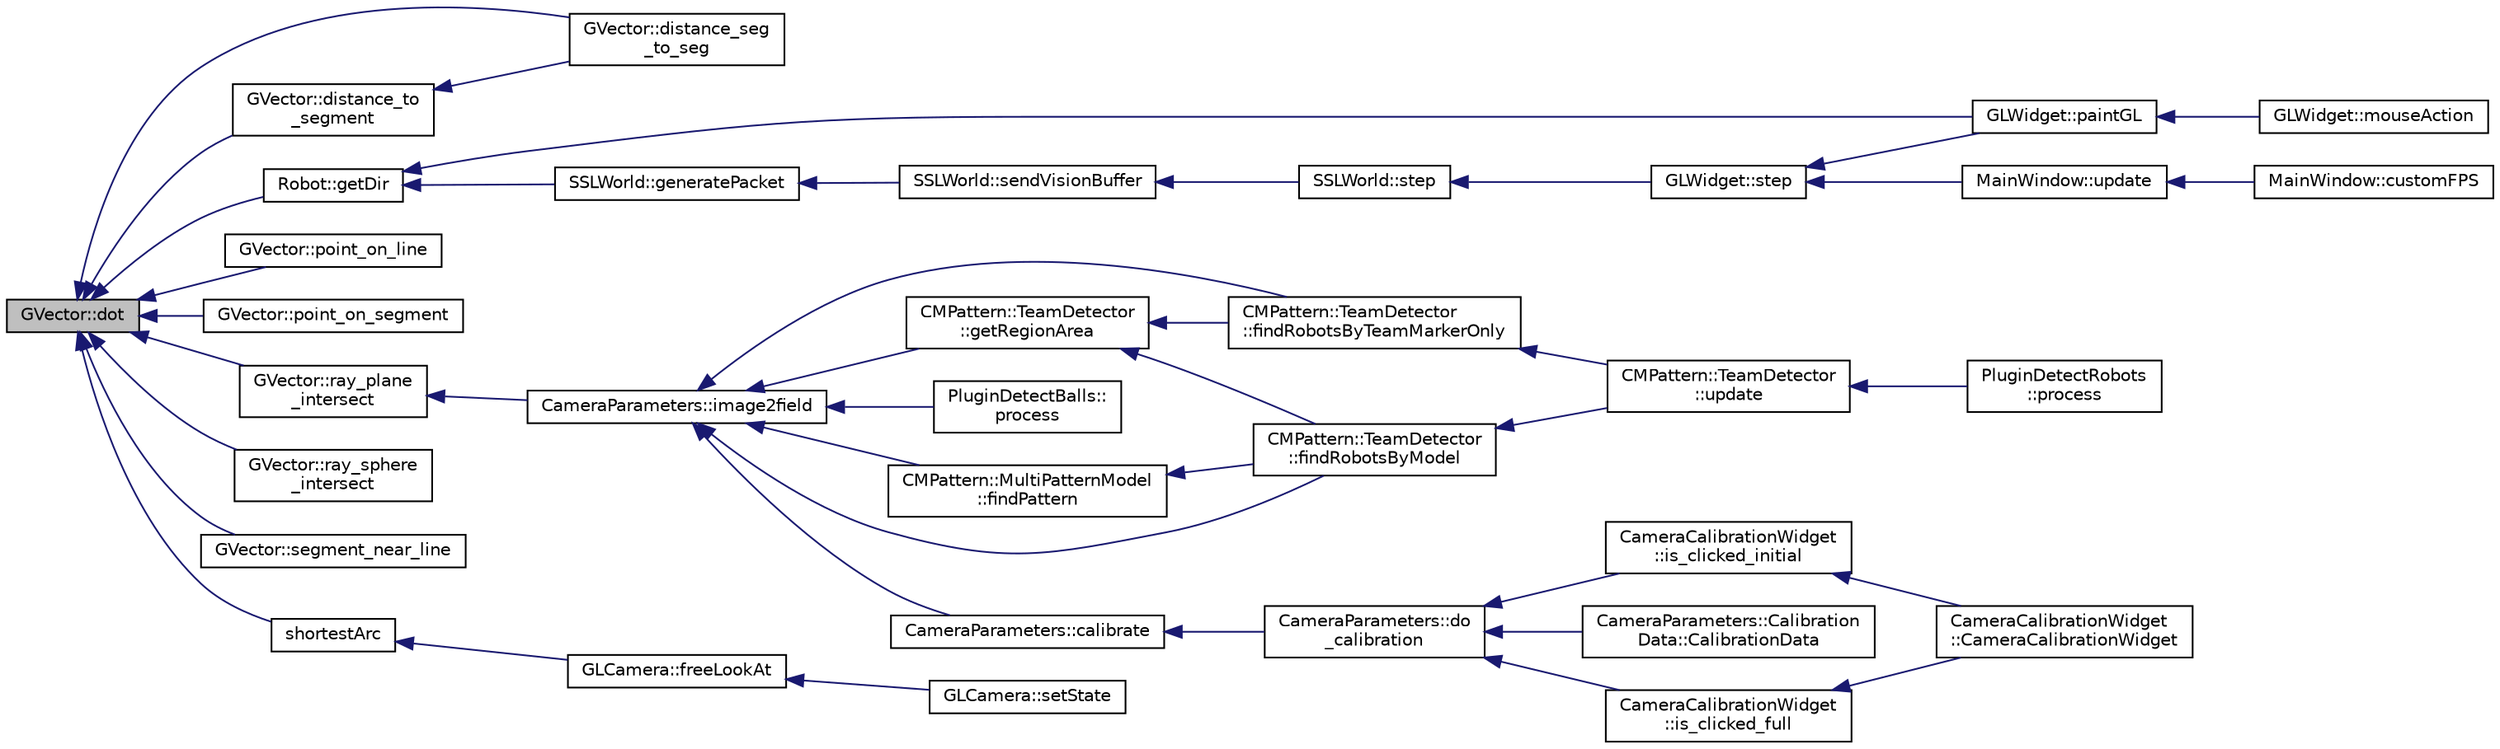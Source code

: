 digraph "GVector::dot"
{
 // INTERACTIVE_SVG=YES
  edge [fontname="Helvetica",fontsize="10",labelfontname="Helvetica",labelfontsize="10"];
  node [fontname="Helvetica",fontsize="10",shape=record];
  rankdir="LR";
  Node1 [label="GVector::dot",height=0.2,width=0.4,color="black", fillcolor="grey75", style="filled", fontcolor="black"];
  Node1 -> Node2 [dir="back",color="midnightblue",fontsize="10",style="solid",fontname="Helvetica"];
  Node2 [label="GVector::distance_seg\l_to_seg",height=0.2,width=0.4,color="black", fillcolor="white", style="filled",URL="$d5/da9/namespace_g_vector.html#a676aa720929d7ed66ff78fcdd2b61fae"];
  Node1 -> Node3 [dir="back",color="midnightblue",fontsize="10",style="solid",fontname="Helvetica"];
  Node3 [label="GVector::distance_to\l_segment",height=0.2,width=0.4,color="black", fillcolor="white", style="filled",URL="$d5/da9/namespace_g_vector.html#ac164c009f9896a6518aced24fdff7be0"];
  Node3 -> Node2 [dir="back",color="midnightblue",fontsize="10",style="solid",fontname="Helvetica"];
  Node1 -> Node4 [dir="back",color="midnightblue",fontsize="10",style="solid",fontname="Helvetica"];
  Node4 [label="Robot::getDir",height=0.2,width=0.4,color="black", fillcolor="white", style="filled",URL="$d4/d84/class_robot.html#a1a8ecf92078b20c3ec8493f25a08e54e"];
  Node4 -> Node5 [dir="back",color="midnightblue",fontsize="10",style="solid",fontname="Helvetica"];
  Node5 [label="SSLWorld::generatePacket",height=0.2,width=0.4,color="black", fillcolor="white", style="filled",URL="$d9/d7f/class_s_s_l_world.html#a7c2c8355c0fcb5a54a8829629145377e"];
  Node5 -> Node6 [dir="back",color="midnightblue",fontsize="10",style="solid",fontname="Helvetica"];
  Node6 [label="SSLWorld::sendVisionBuffer",height=0.2,width=0.4,color="black", fillcolor="white", style="filled",URL="$d9/d7f/class_s_s_l_world.html#ac33c379ea009095ee408f55a8e0693f5"];
  Node6 -> Node7 [dir="back",color="midnightblue",fontsize="10",style="solid",fontname="Helvetica"];
  Node7 [label="SSLWorld::step",height=0.2,width=0.4,color="black", fillcolor="white", style="filled",URL="$d9/d7f/class_s_s_l_world.html#a19a89ea3cdc5eeb4176ee4f44c3d1328"];
  Node7 -> Node8 [dir="back",color="midnightblue",fontsize="10",style="solid",fontname="Helvetica"];
  Node8 [label="GLWidget::step",height=0.2,width=0.4,color="black", fillcolor="white", style="filled",URL="$da/d10/class_g_l_widget.html#a655d413639cb45a511baec4d3d4b723c"];
  Node8 -> Node9 [dir="back",color="midnightblue",fontsize="10",style="solid",fontname="Helvetica"];
  Node9 [label="GLWidget::paintGL",height=0.2,width=0.4,color="black", fillcolor="white", style="filled",URL="$da/d10/class_g_l_widget.html#a640b5570cb2b37724fd5b58a77339c5e"];
  Node9 -> Node10 [dir="back",color="midnightblue",fontsize="10",style="solid",fontname="Helvetica"];
  Node10 [label="GLWidget::mouseAction",height=0.2,width=0.4,color="black", fillcolor="white", style="filled",URL="$da/d10/class_g_l_widget.html#ac38cb02e557b2f553c83bb49f26eb50d"];
  Node8 -> Node11 [dir="back",color="midnightblue",fontsize="10",style="solid",fontname="Helvetica"];
  Node11 [label="MainWindow::update",height=0.2,width=0.4,color="black", fillcolor="white", style="filled",URL="$d9/dc6/class_main_window.html#a128f71880d4b9683149023fc46fcc9f8"];
  Node11 -> Node12 [dir="back",color="midnightblue",fontsize="10",style="solid",fontname="Helvetica"];
  Node12 [label="MainWindow::customFPS",height=0.2,width=0.4,color="black", fillcolor="white", style="filled",URL="$d9/dc6/class_main_window.html#a54b84786850165c4e5466bc2e4097810"];
  Node4 -> Node9 [dir="back",color="midnightblue",fontsize="10",style="solid",fontname="Helvetica"];
  Node1 -> Node13 [dir="back",color="midnightblue",fontsize="10",style="solid",fontname="Helvetica"];
  Node13 [label="GVector::point_on_line",height=0.2,width=0.4,color="black", fillcolor="white", style="filled",URL="$d5/da9/namespace_g_vector.html#a8a71f6b25c2c2c336a541673024afc44"];
  Node1 -> Node14 [dir="back",color="midnightblue",fontsize="10",style="solid",fontname="Helvetica"];
  Node14 [label="GVector::point_on_segment",height=0.2,width=0.4,color="black", fillcolor="white", style="filled",URL="$d5/da9/namespace_g_vector.html#a48c51ced28257d32c3fab5f7ffc4f95e"];
  Node1 -> Node15 [dir="back",color="midnightblue",fontsize="10",style="solid",fontname="Helvetica"];
  Node15 [label="GVector::ray_plane\l_intersect",height=0.2,width=0.4,color="black", fillcolor="white", style="filled",URL="$d5/da9/namespace_g_vector.html#aa796fc83cf89f0f82f883806760de343"];
  Node15 -> Node16 [dir="back",color="midnightblue",fontsize="10",style="solid",fontname="Helvetica"];
  Node16 [label="CameraParameters::image2field",height=0.2,width=0.4,color="black", fillcolor="white", style="filled",URL="$d7/df2/class_camera_parameters.html#a11bfa7943e4fc90e3c798804eb28ea14"];
  Node16 -> Node17 [dir="back",color="midnightblue",fontsize="10",style="solid",fontname="Helvetica"];
  Node17 [label="CameraParameters::calibrate",height=0.2,width=0.4,color="black", fillcolor="white", style="filled",URL="$d7/df2/class_camera_parameters.html#a28286392a58b959438648e150d1b83b9"];
  Node17 -> Node18 [dir="back",color="midnightblue",fontsize="10",style="solid",fontname="Helvetica"];
  Node18 [label="CameraParameters::do\l_calibration",height=0.2,width=0.4,color="black", fillcolor="white", style="filled",URL="$d7/df2/class_camera_parameters.html#a244bd64783acb2c4021f168321cc8e8b"];
  Node18 -> Node19 [dir="back",color="midnightblue",fontsize="10",style="solid",fontname="Helvetica"];
  Node19 [label="CameraParameters::Calibration\lData::CalibrationData",height=0.2,width=0.4,color="black", fillcolor="white", style="filled",URL="$d7/d34/class_camera_parameters_1_1_calibration_data.html#ac94036112ff17acd4a54394887f0f38a"];
  Node18 -> Node20 [dir="back",color="midnightblue",fontsize="10",style="solid",fontname="Helvetica"];
  Node20 [label="CameraCalibrationWidget\l::is_clicked_full",height=0.2,width=0.4,color="black", fillcolor="white", style="filled",URL="$dd/dc1/class_camera_calibration_widget.html#a1f276e8981eb6509d29b950f2d984f2a"];
  Node20 -> Node21 [dir="back",color="midnightblue",fontsize="10",style="solid",fontname="Helvetica"];
  Node21 [label="CameraCalibrationWidget\l::CameraCalibrationWidget",height=0.2,width=0.4,color="black", fillcolor="white", style="filled",URL="$dd/dc1/class_camera_calibration_widget.html#a2b31fac70642ae332911579bf6717a4b"];
  Node18 -> Node22 [dir="back",color="midnightblue",fontsize="10",style="solid",fontname="Helvetica"];
  Node22 [label="CameraCalibrationWidget\l::is_clicked_initial",height=0.2,width=0.4,color="black", fillcolor="white", style="filled",URL="$dd/dc1/class_camera_calibration_widget.html#a534a101bfcaf0bb2d7b3d285e34e3d06"];
  Node22 -> Node21 [dir="back",color="midnightblue",fontsize="10",style="solid",fontname="Helvetica"];
  Node16 -> Node23 [dir="back",color="midnightblue",fontsize="10",style="solid",fontname="Helvetica"];
  Node23 [label="CMPattern::MultiPatternModel\l::findPattern",height=0.2,width=0.4,color="black", fillcolor="white", style="filled",URL="$d1/d49/class_c_m_pattern_1_1_multi_pattern_model.html#a0b47859cd9d7ad16ebe9bde1000601d2"];
  Node23 -> Node24 [dir="back",color="midnightblue",fontsize="10",style="solid",fontname="Helvetica"];
  Node24 [label="CMPattern::TeamDetector\l::findRobotsByModel",height=0.2,width=0.4,color="black", fillcolor="white", style="filled",URL="$d2/dbb/class_c_m_pattern_1_1_team_detector.html#ab2d57214fd03aaf6e5e70c5a1af64e01"];
  Node24 -> Node25 [dir="back",color="midnightblue",fontsize="10",style="solid",fontname="Helvetica"];
  Node25 [label="CMPattern::TeamDetector\l::update",height=0.2,width=0.4,color="black", fillcolor="white", style="filled",URL="$d2/dbb/class_c_m_pattern_1_1_team_detector.html#a37658e3a0620aa89360f0e5ffb1b8259"];
  Node25 -> Node26 [dir="back",color="midnightblue",fontsize="10",style="solid",fontname="Helvetica"];
  Node26 [label="PluginDetectRobots\l::process",height=0.2,width=0.4,color="black", fillcolor="white", style="filled",URL="$de/d27/class_plugin_detect_robots.html#adcea998497d6d8c3de23ec75f993d3dc"];
  Node16 -> Node24 [dir="back",color="midnightblue",fontsize="10",style="solid",fontname="Helvetica"];
  Node16 -> Node27 [dir="back",color="midnightblue",fontsize="10",style="solid",fontname="Helvetica"];
  Node27 [label="CMPattern::TeamDetector\l::findRobotsByTeamMarkerOnly",height=0.2,width=0.4,color="black", fillcolor="white", style="filled",URL="$d2/dbb/class_c_m_pattern_1_1_team_detector.html#a6b7f0f921dc9bafbee97d052e0377f5e"];
  Node27 -> Node25 [dir="back",color="midnightblue",fontsize="10",style="solid",fontname="Helvetica"];
  Node16 -> Node28 [dir="back",color="midnightblue",fontsize="10",style="solid",fontname="Helvetica"];
  Node28 [label="CMPattern::TeamDetector\l::getRegionArea",height=0.2,width=0.4,color="black", fillcolor="white", style="filled",URL="$d2/dbb/class_c_m_pattern_1_1_team_detector.html#a0cd950027b8af9062aefdf1c0479f0fb"];
  Node28 -> Node24 [dir="back",color="midnightblue",fontsize="10",style="solid",fontname="Helvetica"];
  Node28 -> Node27 [dir="back",color="midnightblue",fontsize="10",style="solid",fontname="Helvetica"];
  Node16 -> Node29 [dir="back",color="midnightblue",fontsize="10",style="solid",fontname="Helvetica"];
  Node29 [label="PluginDetectBalls::\lprocess",height=0.2,width=0.4,color="black", fillcolor="white", style="filled",URL="$da/d5c/class_plugin_detect_balls.html#aedc36534989a26c68205855352f3e1d4"];
  Node1 -> Node30 [dir="back",color="midnightblue",fontsize="10",style="solid",fontname="Helvetica"];
  Node30 [label="GVector::ray_sphere\l_intersect",height=0.2,width=0.4,color="black", fillcolor="white", style="filled",URL="$d5/da9/namespace_g_vector.html#afe81865f688bc50b90f01bc06c1db0d7"];
  Node1 -> Node31 [dir="back",color="midnightblue",fontsize="10",style="solid",fontname="Helvetica"];
  Node31 [label="GVector::segment_near_line",height=0.2,width=0.4,color="black", fillcolor="white", style="filled",URL="$d5/da9/namespace_g_vector.html#ad345efca1ac3faf9884565d16a46532c"];
  Node1 -> Node32 [dir="back",color="midnightblue",fontsize="10",style="solid",fontname="Helvetica"];
  Node32 [label="shortestArc",height=0.2,width=0.4,color="black", fillcolor="white", style="filled",URL="$da/d07/quaternion_8h.html#a9985d0e04e33dd3f4f502a30bd5da28b"];
  Node32 -> Node33 [dir="back",color="midnightblue",fontsize="10",style="solid",fontname="Helvetica"];
  Node33 [label="GLCamera::freeLookAt",height=0.2,width=0.4,color="black", fillcolor="white", style="filled",URL="$da/d43/class_g_l_camera.html#a2b57c609d29c2241ee764bc2fe05e06a"];
  Node33 -> Node34 [dir="back",color="midnightblue",fontsize="10",style="solid",fontname="Helvetica"];
  Node34 [label="GLCamera::setState",height=0.2,width=0.4,color="black", fillcolor="white", style="filled",URL="$da/d43/class_g_l_camera.html#aa1dfaa9938549bc9ad493b227825985e"];
}
